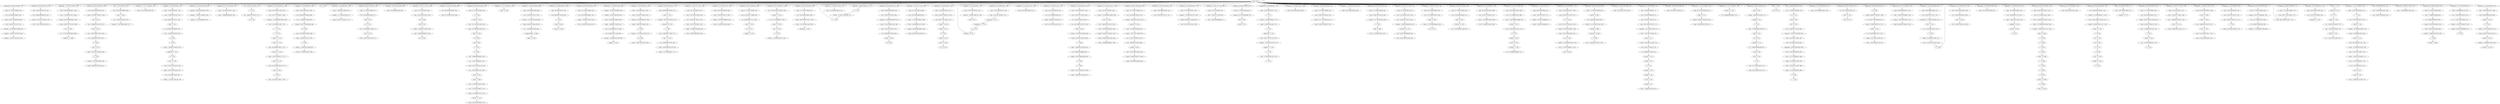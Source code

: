 strict digraph "" {
"('best', 21.988008084187129, 973)";
"('supporting', 45.822439146745232, 332)";
"('wins', -4.1360692983231573, 989)";
"('supporting', 88.928677804920554, 357)";
"('stallone', -2.0366494697782525, 815)";
"('huge', -4.1896449157526652, 847)";
"('stalone', 1.0, 998)";
"('supporting', 71.179050122142485, 1092)";
"('on', -8.0366494697782525, 749)";
"('christian', 1.0, 673)";
"('choice', -0.70796965064179096, 1043)";
"('no', -0.70796965064179096, 674)";
"('the', 3.8233962893799252, 1175)";
"('loses', 1.0, 743)";
"('being', 0.45258877106183371, 409)";
"('nominees', -0.70796965064179096, 1169)";
"('fury', 1.0, 50)";
"('for', 36.501844851060625, 905)";
"('award', -3.0841996153353453, 18)";
"('just', -2.6422336868144987, 882)";
"('.', 0, 1138)";
"('supporting', 73.714711219682201, 759)";
"('best', 55.7229120306135, 567)";
"('-', 0, 731)";
"('mark', 20.394415782963755, 525)";
"('prediction', 1.0, 444)";
"('supporting', 88.928677804920554, 818)";
"('best', 60.542184022960129, 59)";
"('now', -0.70796965064179096, 44)";
"('rylan', 1.0, 1110)";
"('got', -0.32111684340724933, 296)";
"('to', 13.271351898602667, 1032)";
"('snubbed', -0.32111684340724933, 15)";
"('win', 8.7054235211047679, 1017)";
"('forgot', 1.0, 704)";
"('best', 67.771092011480064, 670)";
"('arquette', -1.0948224578763326, 363)";
"('if', 1.0, 400)";
"('best', 70.180728007653371, 709)";
"('hardy', -19.76200667279587, 257)";
"('my', -0.38946641022356321, 822)";
"('best', 34.036188065053686, 251)";
"('patricia', -7.671320180863539, 931)";
"('video', 1.0, 1174)";
"('or', 1.0, 1022)";
"('best', 48.494004042093565, 283)";
"('well', -3.0290864940490403, 1049)";
"('supporting', 66.107727927063024, 347)";
"('theatre', 1.0, 776)";
"('for', 32.252767276590937, 1168)";
"('best', 43.674732049746936, 457)";
"('the', -7.3350361924447256, 309)";
"('lost', 1.0, 1139)";
"('tom', 5.8423725351746132, 405)";
"('supporting', 38.215455854126063, 928)";
"('an', -1.9051775421236679, 715)";
"('oscar', -3.7370561446908317, 988)";
"('out', -5.7370561446908317, 310)";
"('in', 4.3085458344711371, 369)";
"('huge', -5.7370561446908317, 751)";
"('bridge', -11.576497722987206, 799)";
"('sylvester', -6.0, 557)";
"('win', 7.2738980281396906, 603)";
"('supporting', 91.46433890246027, 783)";
"('i', 0, 490)";
"('there', -0.70796965064179096, 1056)";
"('14.', 0, 901)";
"('supporting', 83.857355609841107, 1166)";
"('best', 67.771092011480064, 367)";
"('best', 67.771092011480064, 662)";
"('movie', -1.8685280723454158, 792)";
"('win', 7.2738980281396906, 687)";
"('does', 0, 397)";
"('best', 67.771092011480064, 293)";
"('supporting', 91.46433890246027, 269)";
"('rylance', 4.168373496301605, 945)";
"('-', 0, 729)";
"('best', 53.313276034440186, 141)";
"('about', 1.0, 1173)";
"('to', -17.641079204790856, 975)";
"('sure', 0.83944157829637533, 418)";
"('win', 0.11627056331430374, 580)";
"('how', -9.1529954459744136, 1179)";
"('present', 1.0, 21)";
"('for', 36.501844851060625, 353)";
"('i', 0, 703)";
"('surprise', -12.066643632374618, 950)";
"('i', 0, 301)";
"('best', 70.180728007653371, 105)";
"('year', 1.0, 307)";
"('!', 0, 1060)";
"('best', 60.542184022960129, 531)";
"('right', 1.0, 45)";
"('supporting', 43.286778049205509, 629)";
"('supporting', 91.46433890246027, 684)";
"('supporting', 86.393016707380824, 904)";
"('of', 1.6085498220968866, 842)";
"('much', 1.0, 424)";
"('rylance', -16.913618756604279, 976)";
"('wins', -6.7062637162000946, 1124)";
"('its', 1.0, 261)";
"('you', -5.7370561446908317, 152)";
"('supporting', 88.928677804920554, 30)";
"('salty', 1.0, 1010)";
"('win', -19.925086338196778, 974)";
"('best', 70.180728007653371, 833)";
"('watch', -5.3502033374562901, 151)";
"('wanted', -8.0581729880980806, 977)";
"('tom', -1.3152549296507736, 415)";
"('bale', 1.0, 672)";
"('i', 0, 790)";
"('rylance', 4.168373496301605, 1125)";
"('tough', 1.0, 421)";
"('``', 0, 142)";
"('supporting', 73.714711219682201, 768)";
"('rylance', 4.168373496301605, 830)";
"('supporting', 76.250372317221931, 393)";
"('a', 0, 689)";
"('best', 48.494004042093565, 742)";
"('not', -3.9824440170392723, 581)";
"('rylance', 21.417276248679144, 664)";
"('rylance', 17.584186748150803, 838)";
"('hoping', 1.0, 42)";
"(';', 0, 716)";
"('supporting', 88.928677804920554, 292)";
"('for', 38.626383638295465, 686)";
"('woah', 1.0, 1063)";
"('best', 60.542184022960129, 890)";
"('upset', -1.9051775421236679, 878)";
"('best', 58.132548026786814, 1008)";
"('best', 53.313276034440186, 516)";
"('best', 62.951820019133436, 1167)";
"('movies', 1.0, 312)";
"('mark', 8.7888315659275058, 519)";
"('.', 0, 1000)";
"('awwww', 1.0, 659)";
"('pleasant', 1.0, 728)";
"('.', 0, 692)";
"('this', 2.0, 376)";
"('the', 18.701306265146126, 906)";
"('for', 38.626383638295465, 809)";
"('na', 0, 299)";
"('zebra', 1.0, 1068)";
"('stallone', -6.9418270119019212, 744)";
"('supporting', 55.965083536904132, 654)";
"('ruffalo', -0.065735963827292299, 228)";
"('best', 70.180728007653371, 1016)";
"('to', -12.185944304191999, 868)";
"('that', -1.2877108119274903, 16)";
"('finally', 1.0, 1140)";
"('would', 1.0, 436)";
"('supporting', 88.928677804920554, 351)";
"('deserves', 1.6788831565927507, 403)";
"('major', 1.0, 870)";
"('5th', 1.0, 821)";
"('!', 0, 845)";
"('supporting', 53.429422439364409, 863)";
"('the', 11.262351277263026, 1108)";
"('supporting', 63.572066829523308, 943)";
"('!', 0, 1065)";
"('rylance', 8.0014629968299467, 1095)";
"('to', -1.2756745029942849, 1098)";
"('supporting', 91.46433890246027, 631)";
"('idk', 1.0, 1025)";
"('the', 13.122090024233801, 1170)";
"('am', -3.7370561446908317, 233)";
"('best', 65.361456015306743, 1053)";
"('max', -6.1972078914818773, 52)";
"('wait', 1.0, 377)";
"('and', -0.28077767150775124, 726)";
"('supporting', 68.643389024602754, 741)";
"('hope', 0.45258877106183371, 272)";
"('nominees', -3.0290864940490403, 285)";
"('supporting', 43.286778049205509, 484)";
"('``', 0, 1171)";
"('stallone', 5.3211168434072489, 271)";
"('surprise', -2.1859552136314173, 1057)";
"('oscars', -9.1529954459744136, 149)";
"('best', 58.132548026786814, 432)";
"('spies', -1.8685280723454163, 841)";
"('your', 1.0, 569)";
"('and', -15.701944178769377, 1182)";
"('.', 0, 829)";
"('stallone', 2.8685280723454154, 875)";
"('gt', -1.8685280723454158, 717)";
"('didnt', 1.0, 505)";
"('them', 1.0, 1033)";
"('surprise', -1.2877108119274903, 637)";
"('supporting', 81.321694512301377, 679)";
"(\"'\", 0, 840)";
"('is', -0.81035508424733571, 413)";
"('mark', 8.7888315659275058, 1048)";
"('glad', 1.0, 787)";
"('too', 1.0, 425)";
"('6/7', 0, 1135)";
"('actress', -4.5764977229872068, 173)";
"('supporting', 76.250372317221931, 578)";
"('should', -0.32111684340724933, 997)";
"('was', 0.41593930128358103, 690)";
"('best', 55.7229120306135, 1107)";
"('``', 0, 491)";
"('combine', 1.0, 177)";
"('hardy', -3.1366991336326286, 398)";
"('supporting', 88.928677804920554, 366)";
"('rylance', 9.9180077470941193, 1047)";
"('for', 6.7583018297728117, 865)";
"('best', 62.951820019133436, 496)";
"('supporting', 88.928677804920554, 586)";
"('last', 1.0, 1044)";
"(\"'s\", 0, 294)";
"('playing', 1.0, 714)";
"('supporting', 78.786033414761647, 131)";
"('best', 70.180728007653371, 685)";
"('best', 67.771092011480064, 226)";
"('i', 0, 437)";
"('still', -6.8103550842473357, 148)";
"('arquette', -7.2844673736289973, 930)";
"(',', 0, 791)";
"('oscar', -0.64223368681449866, 700)";
"('supporting', 83.857355609841107, 1029)";
"('him', 0.065735963827292077, 14)";
"('the', -5.4752974454739487, 482)";
"('surprise', -3.0841996153353453, 727)";
"('for', 32.252767276590937, 1042)";
"('hardy', 2.9088672442449148, 61)";
"('having', 1.0, 25)";
"('surprise', 0.50877799148036384, 688)";
"('supporting', 68.643389024602754, 282)";
"('i', 0, 1181)";
"('gets', 1.0, 40)";
"('tom', 2.9793215492444585, 606)";
"('goes', -5.4211665072616277, 348)";
"('speech', 1.0, 810)";
"('supporting', 76.250372317221931, 985)";
"('one', -4.1896449157526652, 747)";
"('how', -3.7370561446908317, 1024)";
"('rylance', 23.333820998943317, 722)";
"('hardy', 7.443042027653072, 354)";
"('hardy', -19.76200667279587, 487)";
"('talent', 1.0, 423)";
"('&', 0, 718)";
"('supporting', 91.46433890246027, 416)";
"('sylvester', -8.0, 745)";
"('the', 13.122090024233801, 667)";
"('best', 34.036188065053686, 864)";
"('supporting', 91.46433890246027, 104)";
"('was', -0.81035508424733571, 702)";
"('sylvester', -2.0, 999)";
"('not', 2.3052667948882184, 12)";
"('for', 36.501844851060625, 671)";
"('best', 58.132548026786814, 132)";
"('?', 0, 302)";
"('supporting', 91.46433890246027, 832)";
"('wins', -18.272138596646315, 486)";
"('unpopular', 1.0, 591)";
"('best', 58.132548026786814, 464)";
"('like', 1.0, 1180)";
"('mark', 8.7888315659275058, 1111)";
"('best', 29.216916072707065, 81)";
"('sympathetic', 1.0, 712)";
"('good', -0.67888315659275111, 411)";
"('win', 0.11627056331430374, 554)";
"(',', 0, 174)";
"('best', 29.216916072707065, 196)";
"('";
"('vs', 1.0, 371)";
"('best', 70.180728007653371, 720)";
"('presents', -6.8976145663944557, 929)";
"('for', 6.7583018297728117, 125)";
"('supporting', 81.321694512301377, 58)";
"('rylance', 23.333820998943317, 1130)";
"('deserved', 1.0, 725)";
"(\"cam'ron\", 0, 144)";
"('supporting', 81.321694512301377, 530)";
"('supporting', 81.321694512301377, 1041)";
"('supporting', 88.928677804920554, 872)";
"('actor', 96, 0)";
"('for', 17.380995765947031, 544)";
"('supporting', 91.46433890246027, 719)";
"('oscars', -6.8318786025671638, 286)";
"('best', 24.397644080360436, 630)";
"('snubbed', -3.0290864940490403, 145)";
"('and', -19.557235805584785, 336)";
"('hardy', -0.11391594469385602, 506)";
"('best', 55.7229120306135, 553)";
"('job', 1.0, 827)";
"('best', 62.951820019133436, 442)";
"(',', 0, 746)";
"('after', 1.0, 1178)";
"('supporting', 91.46433890246027, 401)";
"('the', 16.841567518175353, 361)";
"('rylance', 6.0849182465657776, 883)";
"('best', 70.180728007653371, 808)";
"('choice', 0.45258877106183371, 820)";
"('pick', -0.32111684340724933, 590)";
"('how', -14.568934747257995, 156)";
"('cruel', 1.0, 26)";
"('congrats', -0.70796965064179096, 806)";
"('for', 36.501844851060625, 588)";
"('also', 1.0, 254)";
"('-', 0, 721)";
"('best', 67.771092011480064, 352)";
"('pick', -1.4816752651108742, 434)";
"('see', 1.0, 1097)";
"('in', -7.7360716634808142, 304)";
"('best', 26.80728007653375, 333)";
"('a', 0, 408)";
"('supporting', 53.429422439364409, 123)";
"('rylance', 8.0014629968299467, 990)";
"('!', 0, 1066)";
"('during', 1.0, 814)";
"('supporting', 76.250372317221931, 88)";
"('paid', -3.8027921085181235, 305)";
"('mark', -6.6852807234541558, 867)";
"('patricia', -1.4816752651108742, 364)";
"(\"cam'ron\", 0, 295)";
"('makes', 1.0, 781)";
"('wins', 1.0043195374307174, 7)";
"('dang', 1.0, 658)";
"('sylvester', -4.0, 816)";
"('best', 67.771092011480064, 873)";
"('best', 62.951820019133436, 596)";
"('for', 38.626383638295465, 1129)";
"('win', 0.11627056331430374, 395)";
"('supporting', 88.928677804920554, 93)";
"('best', 60.542184022960129, 383)";
"('this', -11.0, 748)";
"('biggest', 1.0, 951)";
"('supporting', 88.928677804920554, 661)";
"('came', -6.1239089519253724, 311)";
"('i', 0, 1141)";
"('bfg', 1.0, 666)";
"('to', 16.908108499001905, 604)";
"('supporting', 88.928677804920554, 521)";
"('communist', 1.0, 711)";
"('a', 0, 638)";
"('supporting', 81.321694512301377, 889)";
"('any', 1.0, 154)";
"('supporting', 76.250372317221931, 552)";
"('wins', 6.1447083731845931, 710)";
"('for', 25.879150914886406, 987)";
"('with', -8.4736660255589076, 946)";
"('for', 36.501844851060625, 227)";
"('best', 67.771092011480064, 602)";
"('supporting', 78.786033414761647, 463)";
"('win', 8.7054235211047679, 834)";
"('ruffalo', -0.67888315659275111, 1132)";
"('pls', 0.45258877106183371, 101)";
"('the', 18.701306265146126, 1054)";
"('!', 0, 665)";
"('with', -0.38946641022356321, 1055)";
"('for', 6.7583018297728117, 252)";
"('over', -0.065735963827292299, 1131)";
"('supporting', 86.393016707380824, 697)";
"('supporting', 78.786033414761647, 502)";
"('it', -7.1184307225219943, 782)";
"('win', 8.7054235211047679, 100)";
"('!', 0, 1062)";
"('mark', 6.8545675297547959, 1096)";
"('road', 1.0, 49)";
"('supporting', 88.928677804920554, 669)";
"('for', 4.6337630425379643, 483)";
"('deserves', 1.6788831565927507, 106)";
"('was', -3.2629438553091692, 1046)";
"('for', 25.879150914886406, 568)";
"('wins', 7.4298055821230626, 270)";
"('at', -4.8806884187431994, 20)";
"('win', -2.746780422615851, 1094)";
"('best', 67.771092011480064, 994)";
"('wins', 6.1447083731845931, 633)";
"('is', 0.41593930128358103, 384)";
"('so', -3.8603313250169187, 779)";
"('best', 70.180728007653371, 402)";
"('a', 0, 794)";
"('supporting', 83.857355609841107, 595)";
"('what', -6.8976145663944557, 313)";
"('wins', 4.8596111642461244, 663)";
"('fantastic', 1.0, 1099)";
"('for', 36.501844851060625, 32)";
"('now', -0.70796965064179096, 268)";
"('the', 1.9636575424091518, 545)";
"('is', 5.3211168434072489, 375)";
"('male', 1.0, 769)";
"('such', 1.0, 795)";
"('!', 0, 657)";
"('rylance', 11.834552497358288, 693)";
"('the', 9.4026125302922523, 19)";
"('supporting', 53.429422439364409, 250)";
"('jared', 1.0, 97)";
"('for', 19.505534553181874, 284)";
"('congrats', -2.6422336868144987, 571)";
"('mark', 18.460151746791045, 813)";
"('pulled', 1.0, 881)";
"('for', 34.377306063825785, 699)";
"('show', 1.0, 17)";
"('best', 55.7229120306135, 986)";
"('congratulations', 1.0, 869)";
"('happy', 1.0, 778)";
"('supporting', 81.321694512301377, 5)";
"('supporting', 88.928677804920554, 993)";
"('mark', 2.9860394574093796, 831)";
"('supporting', 91.46433890246027, 1015)";
"('my', -3.0841996153353453, 1045)";
"('they', -5.584060698716419, 146)";
"(\"n't\", 0, 1018)";
"('giving', 1.0, 701)";
"('for', 36.501844851060625, 359)";
"('stallone', 4.0948224578763321, 41)";
"('and', -5.4211665072616277, 1013)";
"('!', 0, 1061)";
"('gotten', 1.0, 995)";
"('there', 0.065735963827292077, 589)";
"('the', 13.122090024233801, 599)";
"('mark', 4.9203034935820895, 884)";
"('award', 0.50877799148036384, 360)";
"('rt', 1.0, 34)";
"('oh', -3.0290864940490403, 707)";
"(',', 0, 1035)";
"('supporting', 91.46433890246027, 10)";
"(\"n't\", 0, 477)";
"('whoops', 1.0, 706)";
"('he', 4.0948224578763321, 786)";
"('did', -4.5107617591599141, 582)";
"('best', 53.313276034440186, 760)";
"(',', 0, 231)";
"('supporting', 48.358100244284962, 195)";
"('supporting', 55.965083536904132, 171)";
"('did', 0.13147192765458415, 1019)";
"('is', -16.752182096149255, 255)";
"('booooo', 1.0, 609)";
"('no', -0.70796965064179096, 35)";
"('best', 34.036188065053686, 124)";
"('best', 24.397644080360436, 485)";
"('over', -1.2920303493582095, 877)";
"('hardy', 5.9316504331836857, 1020)";
"('bridge', -4.6422336868144995, 843)";
"('just', 0.065735963827292077, 774)";
"('mad', -6.8103550842473357, 53)";
"('best', 67.771092011480064, 587)";
"('could', 1.0, 155)";
"('supporting', 48.358100244284962, 80)";
"('please', -2.255380879579957, 1036)";
"('am', -1.4159393012835819, 789)";
"('tom', 2.9793215492444585, 1021)";
"('good', -4.3577663131855022, 828)";
"('kinda', 1.0, 27)";
"('supporting', 73.714711219682201, 515)";
"('sly', 0.065735963827292077, 836)";
"('presents', -0.70796965064179096, 362)";
"('supporting', 73.714711219682201, 1190)";
"('when', 1.0, 147)";
"('supporting', 88.928677804920554, 39)";
"('but', -0.12390895192537243, 230)";
"('best', 67.771092011480064, 31)";
"('rylance', 9.9180077470941193, 518)";
"('michael', 1.0, 24)";
"('sorry', 1.0, 705)";
"('stallone', -4.4892382408400859, 556)";
"('bout', 1.0, 1009)";
"('beats', 1.0, 837)";
"('rylance', 15.667641997886632, 8)";
"('for', 36.501844851060625, 874)";
"('tom', 4.4108470422095358, 355)";
"('best', 70.180728007653371, 99)";
"('full', -3.0290864940490403, 303)";
"('hope', -7.671320180863539, 489)";
"('is', -4.4892382408400859, 48)";
"('best', 46.08436804592025, 1123)";
"(\"n't\", 0, 396)";
"('for', 8.882840617007659, 656)";
"('to', -3.0940528031939039, 288)";
"('lead', 1.0, 260)";
"('he', -2.0366494697782525, 825)";
"('!', 0, 43)";
"('i', 0, 1137)";
"('big', 1.0, 1058)";
"('an', -2.5183247348891262, 879)";
"('best', 36.445824061227, 655)";
"('for', 32.252767276590937, 597)";
"('the', -3.6155586985031718, 948)";
"('on', -3.744619120420043, 570)";
"('oscar', -1.4159393012835819, 598)";
"('mark', 6.8545675297547959, 991)";
"('supporting', 88.928677804920554, 407)";
"('mark', 2.9860394574093796, 1126)";
"('supporting', 43.286778049205509, 1161)";
"('best', 50.903640038266872, 1093)";
"(',', 0, 256)";
"('night', -4.1896449157526652, 947)";
"('who', -0.70796965064179096, 297)";
"('-', 0, 724)";
"('supporting', 88.928677804920554, 374)";
"('win', -4.1783059155809283, 476)";
"('best', 55.7229120306135, 89)";
"('bags', 1.0, 517)";
"('rylance', 21.417276248679144, 524)";
"('olha', 1.0, 1070)";
"('best', 65.361456015306743, 698)";
"('of', -10.095100291114186, 949)";
"('was', -0.81035508424733571, 824)";
"('best', 60.542184022960129, 6)";
"('best', 48.494004042093565, 475)";
"('to', 15.089730198802286, 805)";
"('supporting', 66.107727927063024, 1122)";
"('me', -4.9709135059509606, 1014)";
"('the', 0.1039187954383749, 287)";
"('rylance', 19.500731498414972, 812)";
"('tom', -21.356611831161857, 488)";
"('upset', -6.1972078914818773, 846)";
"('supporting', 86.393016707380824, 1052)";
"('they', -6.1972078914818773, 1177)";
"('up', 1.0, 46)";
"('!', 0, 1059)";
"('wan', 0, 300)";
"(',', 0, 102)";
"('for', 28.00368970212125, 433)";
"('the', -5.4752974454739487, 150)";
"('what', -1.4816752651108742, 639)";
"('hardy', 1.3974756497755294, 414)";
"('supporting', 78.786033414761647, 431)";
"('leto', 1.0, 96)";
"('got', -1.8685280723454158, 1109)";
"('!', 0, 1067)";
"('bb8', 1.0, 33)";
"('tom', 0.11627056331430374, 62)";
"('winning', -4.9709135059509606, 944)";
"('rylance', 23.333820998943317, 634)";
"('only', 1.0, 823)";
"('jordan', 1.0, 22)";
"('mark', 14.591623674445628, 9)";
"('am', 0.90517754212366741, 419)";
"('wins', 1.0043195374307174, 681)";
"('rylance', 15.667641997886632, 682)";
"('best', 67.771092011480064, 772)";
"('guide', 1.0, 289)";
"('for', 30.128228489356093, 60)";
"('same', 1.0, 308)";
"('.', 0, 1134)";
"('to', 18.726486799201524, 835)";
"('mark', 20.394415782963755, 229)";
"('supporting', 81.321694512301377, 382)";
"('did', -6.0581729880980806, 558)";
"('the', 11.262351277263026, 90)";
"('was', -8.1681213974328379, 796)";
"('supporting', 63.572066829523308, 456)";
"('upset', -8.6497966625437108, 750)";
"('does', 0, 478)";
"(\"'m\", 0, 1136)";
"('beautiful', 1.0, 793)";
"('wanted', -1.0948224578763326, 607)";
"('for', 0.38468546806828385, 334)";
"('!', 0, 636)";
"('cleaning', 1.0, 47)";
"('best', 24.397644080360436, 1162)";
"('best', 60.542184022960129, 680)";
"('rylance', -5.4143502550192508, 866)";
"('hardy', 5.9316504331836857, 103)";
"('as', -6.8103550842473357, 306)";
"('of', 3.2804998382698969, 1192)";
"('are', -1.8685280723454158, 1011)";
"('a', 0, 777)";
"('off', -1.8685280723454158, 880)";
"('best', 67.771092011480064, 522)";
"('.', 0, 608)";
"('shreds', 1.0, 1031)";
"('i', 0, 234)";
"('not', -3.9824440170392723, 555)";
"('supporting', 88.928677804920554, 1128)";
"('supporting', 88.928677804920554, 225)";
"('supporting', 83.857355609841107, 495)";
"('of', 11.640249919134948, 996)";
"('but', -10.568934747257995, 480)";
"('won', 1.6788831565927507, 785)";
"('me', -3.744619120420043, 780)";
"('but', 3.3577663131855013, 13)";
"('who', -1.4816752651108742, 37)";
"('best', 67.771092011480064, 802)";
"('best', 55.7229120306135, 394)";
"('choices', 1.0, 420)";
"('supporting', 88.928677804920554, 771)";
"('says', 1.0, 36)";
"('best', 29.216916072707065, 175)";
"('i', 0, 978)";
"('supporting', 73.714711219682201, 140)";
"('that', -2.1859552136314173, 691)";
"('for', 34.377306063825785, 804)";
"(\"'s\", 0, 811)";
"('wow', -3.9824440170392723, 1001)";
"('hardy', -3.1366991336326286, 583)";
"('tom', -5.6098314085460075, 584)";
"('stallone', -2.0366494697782525, 1023)";
"('dad', 1.0, 1012)";
"('supporting', 91.46433890246027, 708)";
"('supporting', 76.250372317221931, 1106)";
"('supporting', 78.786033414761647, 1007)";
"('best', 55.7229120306135, 579)";
"(',', 0, 259)";
"('showed', 1.0, 1176)";
"('of', -15.11095033963322, 153)";
"('a', 0, 290)";
"('hardy', 8.9544336221224583, 404)";
"('won', 0.90517754212366741, 773)";
"('mark', 22.328679819136461, 635)";
"('hardy', 5.9316504331836857, 605)";
"('best', 67.771092011480064, 358)";
"(',', 0, 172)";
"('supporting', 91.46433890246027, 98)";
"('how', -6.8318786025671638, 559)";
"('mark', 14.591623674445628, 683)";
"('the', -9.1947749394154954, 176)";
"('but', -2.4450257953326222, 386)";
"('winner', -6.5107617591599141, 335)";
"('bb-8', 0, 107)";
"('!', 0, 422)";
"('supporting', 88.928677804920554, 801)";
"('tom', -21.356611831161857, 258)";
"('tom', -5.6098314085460075, 399)";
"('supporting', 83.857355609841107, 441)";
"('best', 58.132548026786814, 503)";
"('course', 1.0, 1191)";
"('lol', 1.0, 507)";
"('heavy', 1.0, 775)";
"('a', 0, 1069)";
"('supporting', 91.46433890246027, 807)";
"('winning', 0.54741122893816607, 803)";
"('spies', -8.8027921085181262, 797)";
"('bane', 1.0, 370)";
"('definitely', 1.0, 435)";
"('sylvester', 0.0, 876)";
"('wins', 4.8596111642461244, 523)";
"('win', 1.5477960562793811, 504)";
"('winning', 0.54741122893816607, 95)";
"('nominated', -5.3502033374562901, 253)";
"('``', 0, 1064)";
"('supporting', 88.928677804920554, 601)";
"('wow', -5.7789328204471264, 730)";
"('best', 70.180728007653371, 784)";
"('chose', 1.0, 1133)";
"('best', 46.08436804592025, 543)";
"('at', 0.50877799148036384, 410)";
"('really', 1.0, 412)";
"('for', 32.252767276590937, 443)";
"('batman', 1.0, 372)";
"('the', 20.561045012116899, 368)";
"('``', 0, 1172)";
"('!', 0, 844)";
"('and', -2.8509720893846886, 91)";
"('mark', 16.525887710618335, 839)";
"('b.', 0, 23)";
"('wow', -12.066643632374618, 28)";
"('rip', 1.0, 1034)";
"('leo', 1.0, 479)";
"('of', -6.751200258768165, 798)";
"('revenant', -4.5764977229872068, 481)";
"('.', 0, 826)";
"('supporting', 78.786033414761647, 267)";
"('for', 38.626383638295465, 819)";
"('so', 0.4838012049898488, 788)";
"('mark', 10.723095602100212, 694)";
"('over', -0.065735963827292299, 1030)";
"('for', 21.630073340416718, 143)";
"('best', 67.771092011480064, 94)";
"('a', 0, 713)";
"('wrong', 1.0, 232)";
"('mark', 22.328679819136461, 723)";
"('this', -2.0, 385)";
"('supporting', 40.751116951665786, 972)";
"('best', 70.180728007653371, 632)";
"('best', 70.180728007653371, 417)";
"('here', -3.0290864940490403, 349)";
"('know', 1.0, 298)";
"('his', 1.2262943855309167, 11)";
"('best', 21.988008084187129, 973)" -> "('win', -19.925086338196778, 974)";
"('supporting', 45.822439146745232, 332)" -> "('best', 26.80728007653375, 333)";
"('wins', -4.1360692983231573, 989)" -> "('rylance', 8.0014629968299467, 990)";
"('supporting', 88.928677804920554, 357)" -> "('best', 67.771092011480064, 358)";
"('stallone', -2.0366494697782525, 815)" -> "('sylvester', -4.0, 816)";
"('stalone', 1.0, 998)" -> "('sylvester', -2.0, 999)";
"('supporting', 71.179050122142485, 1092)" -> "('best', 50.903640038266872, 1093)";
"('on', -8.0366494697782525, 749)" -> "('upset', -8.6497966625437108, 750)";
"('christian', 1.0, 673)" -> "('no', -0.70796965064179096, 674)";
"('choice', -0.70796965064179096, 1043)" -> "('last', 1.0, 1044)";
"('the', 3.8233962893799252, 1175)" -> "('showed', 1.0, 1176)";
"('loses', 1.0, 743)" -> "('stallone', -6.9418270119019212, 744)";
"('being', 0.45258877106183371, 409)" -> "('at', 0.50877799148036384, 410)";
"('nominees', -0.70796965064179096, 1169)" -> "('the', 13.122090024233801, 1170)";
"('fury', 1.0, 50)" -> "(':', 0, 51)";
"('for', 36.501844851060625, 905)" -> "('the', 18.701306265146126, 906)";
"('award', -3.0841996153353453, 18)" -> "('the', 9.4026125302922523, 19)";
"('just', -2.6422336868144987, 882)" -> "('rylance', 6.0849182465657776, 883)";
"('.', 0, 1138)" -> "('lost', 1.0, 1139)";
"('supporting', 73.714711219682201, 759)" -> "('best', 53.313276034440186, 760)";
"('best', 55.7229120306135, 567)" -> "('for', 25.879150914886406, 568)";
"('supporting', 88.928677804920554, 818)" -> "('for', 38.626383638295465, 819)";
"('best', 60.542184022960129, 59)" -> "('for', 30.128228489356093, 60)";
"('now', -0.70796965064179096, 44)" -> "('right', 1.0, 45)";
"('rylan', 1.0, 1110)" -> "('mark', 8.7888315659275058, 1111)";
"('got', -0.32111684340724933, 296)" -> "('who', -0.70796965064179096, 297)";
"('to', 13.271351898602667, 1032)" -> "('them', 1.0, 1033)";
"('snubbed', -0.32111684340724933, 15)" -> "('that', -1.2877108119274903, 16)";
"('win', 8.7054235211047679, 1017)" -> "(\"n't\", 0, 1018)";
"('forgot', 1.0, 704)" -> "('sorry', 1.0, 705)";
"('best', 67.771092011480064, 670)" -> "('for', 36.501844851060625, 671)";
"('arquette', -1.0948224578763326, 363)" -> "('patricia', -1.4816752651108742, 364)";
"('best', 70.180728007653371, 709)" -> "('wins', 6.1447083731845931, 710)";
"('hardy', -19.76200667279587, 257)" -> "('tom', -21.356611831161857, 258)";
"('my', -0.38946641022356321, 822)" -> "('only', 1.0, 823)";
"('best', 34.036188065053686, 251)" -> "('for', 6.7583018297728117, 252)";
"('video', 1.0, 1174)" -> "('the', 3.8233962893799252, 1175)";
"('or', 1.0, 1022)" -> "('stallone', -2.0366494697782525, 1023)";
"('best', 48.494004042093565, 283)" -> "('for', 19.505534553181874, 284)";
"('supporting', 66.107727927063024, 347)" -> "('goes', -5.4211665072616277, 348)";
"('theatre', 1.0, 776)" -> "('a', 0, 777)";
"('for', 32.252767276590937, 1168)" -> "('nominees', -0.70796965064179096, 1169)";
"('the', -7.3350361924447256, 309)" -> "('out', -5.7370561446908317, 310)";
"('lost', 1.0, 1139)" -> "('finally', 1.0, 1140)";
"('supporting', 38.215455854126063, 928)" -> "('presents', -6.8976145663944557, 929)";
"('an', -1.9051775421236679, 715)" -> "(';', 0, 716)";
"('oscar', -3.7370561446908317, 988)" -> "('wins', -4.1360692983231573, 989)";
"('out', -5.7370561446908317, 310)" -> "('came', -6.1239089519253724, 311)";
"('in', 4.3085458344711371, 369)" -> "('bane', 1.0, 370)";
"('sylvester', -6.0, 557)" -> "('did', -6.0581729880980806, 558)";
"('win', 7.2738980281396906, 603)" -> "('to', 16.908108499001905, 604)";
"('supporting', 91.46433890246027, 783)" -> "('best', 70.180728007653371, 784)";
"('i', 0, 490)" -> "('``', 0, 491)";
"('there', -0.70796965064179096, 1056)" -> "('surprise', -2.1859552136314173, 1057)";
"('supporting', 83.857355609841107, 1166)" -> "('best', 62.951820019133436, 1167)";
"('best', 67.771092011480064, 367)" -> "('the', 20.561045012116899, 368)";
"('best', 67.771092011480064, 662)" -> "('wins', 4.8596111642461244, 663)";
"('movie', -1.8685280723454158, 792)" -> "('beautiful', 1.0, 793)";
"('win', 7.2738980281396906, 687)" -> "('surprise', 0.50877799148036384, 688)";
"('does', 0, 397)" -> "('hardy', -3.1366991336326286, 398)";
"('best', 67.771092011480064, 293)" -> "(\"'s\", 0, 294)";
"('supporting', 91.46433890246027, 269)" -> "('wins', 7.4298055821230626, 270)";
"('rylance', 4.168373496301605, 945)" -> "('with', -8.4736660255589076, 946)";
"('-', 0, 729)" -> "('wow', -5.7789328204471264, 730)";
"('best', 53.313276034440186, 141)" -> "('``', 0, 142)";
"('about', 1.0, 1173)" -> "('video', 1.0, 1174)";
"('to', -17.641079204790856, 975)" -> "('rylance', -16.913618756604279, 976)";
"('sure', 0.83944157829637533, 418)" -> "('am', 0.90517754212366741, 419)";
"('win', 0.11627056331430374, 580)" -> "('not', -3.9824440170392723, 581)";
"('how', -9.1529954459744136, 1179)" -> "('like', 1.0, 1180)";
"('present', 1.0, 21)" -> "('jordan', 1.0, 22)";
"('for', 36.501844851060625, 353)" -> "('hardy', 7.443042027653072, 354)";
"('i', 0, 703)" -> "('forgot', 1.0, 704)";
"('surprise', -12.066643632374618, 950)" -> "('biggest', 1.0, 951)";
"('i', 0, 301)" -> "('?', 0, 302)";
"('best', 70.180728007653371, 105)" -> "('deserves', 1.6788831565927507, 106)";
"('year', 1.0, 307)" -> "('same', 1.0, 308)";
"('!', 0, 1060)" -> "('!', 0, 1061)";
"('right', 1.0, 45)" -> "('up', 1.0, 46)";
"('supporting', 43.286778049205509, 629)" -> "('best', 24.397644080360436, 630)";
"('supporting', 91.46433890246027, 684)" -> "('best', 70.180728007653371, 685)";
"('supporting', 86.393016707380824, 904)" -> "('for', 36.501844851060625, 905)";
"('of', 1.6085498220968866, 842)" -> "('bridge', -4.6422336868144995, 843)";
"('much', 1.0, 424)" -> "('too', 1.0, 425)";
"('rylance', -16.913618756604279, 976)" -> "('wanted', -8.0581729880980806, 977)";
"('wins', -6.7062637162000946, 1124)" -> "('rylance', 4.168373496301605, 1125)";
"('you', -5.7370561446908317, 152)" -> "('of', -15.11095033963322, 153)";
"('supporting', 88.928677804920554, 30)" -> "('best', 67.771092011480064, 31)";
"('salty', 1.0, 1010)" -> "('are', -1.8685280723454158, 1011)";
"('win', -19.925086338196778, 974)" -> "('to', -17.641079204790856, 975)";
"('best', 70.180728007653371, 833)" -> "('win', 8.7054235211047679, 834)";
"('watch', -5.3502033374562901, 151)" -> "('you', -5.7370561446908317, 152)";
"('wanted', -8.0581729880980806, 977)" -> "('i', 0, 978)";
"('bale', 1.0, 672)" -> "('christian', 1.0, 673)";
"('i', 0, 790)" -> "(',', 0, 791)";
"('rylance', 4.168373496301605, 1125)" -> "('mark', 2.9860394574093796, 1126)";
"('tough', 1.0, 421)" -> "('!', 0, 422)";
"('``', 0, 142)" -> "('for', 21.630073340416718, 143)";
"('supporting', 73.714711219682201, 768)" -> "('male', 1.0, 769)";
"('rylance', 4.168373496301605, 830)" -> "('mark', 2.9860394574093796, 831)";
"('supporting', 76.250372317221931, 393)" -> "('best', 55.7229120306135, 394)";
"('a', 0, 689)" -> "('was', 0.41593930128358103, 690)";
"('best', 48.494004042093565, 742)" -> "('loses', 1.0, 743)";
"('not', -3.9824440170392723, 581)" -> "('did', -4.5107617591599141, 582)";
"('rylance', 21.417276248679144, 664)" -> "('!', 0, 665)";
"('rylance', 17.584186748150803, 838)" -> "('mark', 16.525887710618335, 839)";
"('hoping', 1.0, 42)" -> "('!', 0, 43)";
"(';', 0, 716)" -> "('gt', -1.8685280723454158, 717)";
"('supporting', 88.928677804920554, 292)" -> "('best', 67.771092011480064, 293)";
"('for', 38.626383638295465, 686)" -> "('win', 7.2738980281396906, 687)";
"('woah', 1.0, 1063)" -> "('``', 0, 1064)";
"('upset', -1.9051775421236679, 878)" -> "('an', -2.5183247348891262, 879)";
"('best', 58.132548026786814, 1008)" -> "('bout', 1.0, 1009)";
"('best', 53.313276034440186, 516)" -> "('bags', 1.0, 517)";
"('best', 62.951820019133436, 1167)" -> "('for', 32.252767276590937, 1168)";
"('movies', 1.0, 312)" -> "('what', -6.8976145663944557, 313)";
"('.', 0, 1000)" -> "('wow', -3.9824440170392723, 1001)";
"('pleasant', 1.0, 728)" -> "('-', 0, 729)";
"('.', 0, 692)" -> "('rylance', 11.834552497358288, 693)";
"('this', 2.0, 376)" -> "('wait', 1.0, 377)";
"('for', 38.626383638295465, 809)" -> "('speech', 1.0, 810)";
"('na', 0, 299)" -> "('wan', 0, 300)";
"('zebra', 1.0, 1068)" -> "('a', 0, 1069)";
"('stallone', -6.9418270119019212, 744)" -> "('sylvester', -8.0, 745)";
"('supporting', 55.965083536904132, 654)" -> "('best', 36.445824061227, 655)";
"('ruffalo', -0.065735963827292299, 228)" -> "('mark', 20.394415782963755, 229)";
"('best', 70.180728007653371, 1016)" -> "('win', 8.7054235211047679, 1017)";
"('to', -12.185944304191999, 868)" -> "('congratulations', 1.0, 869)";
"('that', -1.2877108119274903, 16)" -> "('show', 1.0, 17)";
"('finally', 1.0, 1140)" -> "('i', 0, 1141)";
"('would', 1.0, 436)" -> "('i', 0, 437)";
"('supporting', 88.928677804920554, 351)" -> "('best', 67.771092011480064, 352)";
"('deserves', 1.6788831565927507, 403)" -> "('hardy', 8.9544336221224583, 404)";
"('5th', 1.0, 821)" -> "('my', -0.38946641022356321, 822)";
"('!', 0, 845)" -> "('upset', -6.1972078914818773, 846)";
"('supporting', 53.429422439364409, 863)" -> "('best', 34.036188065053686, 864)";
"('the', 11.262351277263026, 1108)" -> "('got', -1.8685280723454158, 1109)";
"('supporting', 63.572066829523308, 943)" -> "('winning', -4.9709135059509606, 944)";
"('!', 0, 1065)" -> "('!', 0, 1066)";
"('rylance', 8.0014629968299467, 1095)" -> "('mark', 6.8545675297547959, 1096)";
"('to', -1.2756745029942849, 1098)" -> "('fantastic', 1.0, 1099)";
"('supporting', 91.46433890246027, 631)" -> "('best', 70.180728007653371, 632)";
"('the', 13.122090024233801, 1170)" -> "('``', 0, 1171)";
"('am', -3.7370561446908317, 233)" -> "('i', 0, 234)";
"('best', 65.361456015306743, 1053)" -> "('the', 18.701306265146126, 1054)";
"('max', -6.1972078914818773, 52)" -> "('mad', -6.8103550842473357, 53)";
"('and', -0.28077767150775124, 726)" -> "('surprise', -3.0841996153353453, 727)";
"('supporting', 68.643389024602754, 741)" -> "('best', 48.494004042093565, 742)";
"('nominees', -3.0290864940490403, 285)" -> "('oscars', -6.8318786025671638, 286)";
"('supporting', 43.286778049205509, 484)" -> "('best', 24.397644080360436, 485)";
"('``', 0, 1171)" -> "('``', 0, 1172)";
"('stallone', 5.3211168434072489, 271)" -> "('hope', 0.45258877106183371, 272)";
"('surprise', -2.1859552136314173, 1057)" -> "('big', 1.0, 1058)";
"('oscars', -9.1529954459744136, 149)" -> "('the', -5.4752974454739487, 150)";
"('best', 58.132548026786814, 432)" -> "('for', 28.00368970212125, 433)";
"('spies', -1.8685280723454163, 841)" -> "('of', 1.6085498220968866, 842)";
"('your', 1.0, 569)" -> "('on', -3.744619120420043, 570)";
"('.', 0, 829)" -> "('rylance', 4.168373496301605, 830)";
"('stallone', 2.8685280723454154, 875)" -> "('sylvester', 0.0, 876)";
"('gt', -1.8685280723454158, 717)" -> "('&', 0, 718)";
"('didnt', 1.0, 505)" -> "('hardy', -0.11391594469385602, 506)";
"('them', 1.0, 1033)" -> "('rip', 1.0, 1034)";
"('surprise', -1.2877108119274903, 637)" -> "('a', 0, 638)";
"('supporting', 81.321694512301377, 679)" -> "('best', 60.542184022960129, 680)";
"(\"'\", 0, 840)" -> "('spies', -1.8685280723454163, 841)";
"('is', -0.81035508424733571, 413)" -> "('hardy', 1.3974756497755294, 414)";
"('mark', 8.7888315659275058, 1048)" -> "('well', -3.0290864940490403, 1049)";
"('glad', 1.0, 787)" -> "('so', 0.4838012049898488, 788)";
"('6/7', 0, 1135)" -> "(\"'m\", 0, 1136)";
"('actress', -4.5764977229872068, 173)" -> "(',', 0, 174)";
"('supporting', 76.250372317221931, 578)" -> "('best', 55.7229120306135, 579)";
"('should', -0.32111684340724933, 997)" -> "('stalone', 1.0, 998)";
"('was', 0.41593930128358103, 690)" -> "('that', -2.1859552136314173, 691)";
"('best', 55.7229120306135, 1107)" -> "('the', 11.262351277263026, 1108)";
"('hardy', -3.1366991336326286, 398)" -> "('tom', -5.6098314085460075, 399)";
"('supporting', 88.928677804920554, 366)" -> "('best', 67.771092011480064, 367)";
"('rylance', 9.9180077470941193, 1047)" -> "('mark', 8.7888315659275058, 1048)";
"('for', 6.7583018297728117, 865)" -> "('rylance', -5.4143502550192508, 866)";
"('supporting', 88.928677804920554, 586)" -> "('best', 67.771092011480064, 587)";
"('last', 1.0, 1044)" -> "('my', -3.0841996153353453, 1045)";
"(\"'s\", 0, 294)" -> "(\"cam'ron\", 0, 295)";
"('playing', 1.0, 714)" -> "('actor', 96, 0)";
"('supporting', 78.786033414761647, 131)" -> "('best', 58.132548026786814, 132)";
"('best', 70.180728007653371, 685)" -> "('for', 38.626383638295465, 686)";
"('best', 67.771092011480064, 226)" -> "('for', 36.501844851060625, 227)";
"('still', -6.8103550842473357, 148)" -> "('oscars', -9.1529954459744136, 149)";
"('arquette', -7.2844673736289973, 930)" -> "('patricia', -7.671320180863539, 931)";
"(',', 0, 791)" -> "('movie', -1.8685280723454158, 792)";
"('oscar', -0.64223368681449866, 700)" -> "('giving', 1.0, 701)";
"('supporting', 83.857355609841107, 1029)" -> "('over', -0.065735963827292299, 1030)";
"('him', 0.065735963827292077, 14)" -> "('snubbed', -0.32111684340724933, 15)";
"('the', -5.4752974454739487, 482)" -> "('for', 4.6337630425379643, 483)";
"('surprise', -3.0841996153353453, 727)" -> "('pleasant', 1.0, 728)";
"('for', 32.252767276590937, 1042)" -> "('choice', -0.70796965064179096, 1043)";
"('hardy', 2.9088672442449148, 61)" -> "('tom', 0.11627056331430374, 62)";
"('having', 1.0, 25)" -> "('cruel', 1.0, 26)";
"('surprise', 0.50877799148036384, 688)" -> "('a', 0, 689)";
"('supporting', 68.643389024602754, 282)" -> "('best', 48.494004042093565, 283)";
"('i', 0, 1181)" -> "('and', -15.701944178769377, 1182)";
"('gets', 1.0, 40)" -> "('stallone', 4.0948224578763321, 41)";
"('tom', 2.9793215492444585, 606)" -> "('wanted', -1.0948224578763326, 607)";
"('goes', -5.4211665072616277, 348)" -> "('here', -3.0290864940490403, 349)";
"('speech', 1.0, 810)" -> "(\"'s\", 0, 811)";
"('supporting', 76.250372317221931, 985)" -> "('best', 55.7229120306135, 986)";
"('one', -4.1896449157526652, 747)" -> "('this', -11.0, 748)";
"('how', -3.7370561446908317, 1024)" -> "('idk', 1.0, 1025)";
"('rylance', 23.333820998943317, 722)" -> "('mark', 22.328679819136461, 723)";
"('hardy', 7.443042027653072, 354)" -> "('tom', 4.4108470422095358, 355)";
"('hardy', -19.76200667279587, 487)" -> "('tom', -21.356611831161857, 488)";
"('talent', 1.0, 423)" -> "('much', 1.0, 424)";
"('supporting', 91.46433890246027, 416)" -> "('best', 70.180728007653371, 417)";
"('sylvester', -8.0, 745)" -> "(',', 0, 746)";
"('best', 34.036188065053686, 864)" -> "('for', 6.7583018297728117, 865)";
"('supporting', 91.46433890246027, 104)" -> "('best', 70.180728007653371, 105)";
"('was', -0.81035508424733571, 702)" -> "('i', 0, 703)";
"('sylvester', -2.0, 999)" -> "('.', 0, 1000)";
"('not', 2.3052667948882184, 12)" -> "('but', 3.3577663131855013, 13)";
"('for', 36.501844851060625, 671)" -> "('bale', 1.0, 672)";
"('?', 0, 302)" -> "('full', -3.0290864940490403, 303)";
"('supporting', 91.46433890246027, 832)" -> "('best', 70.180728007653371, 833)";
"('wins', -18.272138596646315, 486)" -> "('hardy', -19.76200667279587, 487)";
"('like', 1.0, 1180)" -> "('i', 0, 1181)";
"('sympathetic', 1.0, 712)" -> "('a', 0, 713)";
"('good', -0.67888315659275111, 411)" -> "('really', 1.0, 412)";
"('win', 0.11627056331430374, 554)" -> "('not', -3.9824440170392723, 555)";
"(',', 0, 174)" -> "('actor', 96, 0)";
"(':', 0, 51)" -> "('max', -6.1972078914818773, 52)";
"('vs', 1.0, 371)" -> "('batman', 1.0, 372)";
"('best', 70.180728007653371, 720)" -> "('-', 0, 721)";
"('presents', -6.8976145663944557, 929)" -> "('arquette', -7.2844673736289973, 930)";
"('supporting', 81.321694512301377, 58)" -> "('best', 60.542184022960129, 59)";
"('rylance', 23.333820998943317, 1130)" -> "('over', -0.065735963827292299, 1131)";
"('deserved', 1.0, 725)" -> "('and', -0.28077767150775124, 726)";
"(\"cam'ron\", 0, 144)" -> "('snubbed', -3.0290864940490403, 145)";
"('supporting', 81.321694512301377, 530)" -> "('best', 60.542184022960129, 531)";
"('supporting', 81.321694512301377, 1041)" -> "('for', 32.252767276590937, 1042)";
"('supporting', 88.928677804920554, 872)" -> "('best', 67.771092011480064, 873)";
"('actor', 96, 0)" -> "('supporting', 45.822439146745232, 332)";
"('actor', 96, 0)" -> "('best', 48.494004042093565, 475)";
"('actor', 96, 0)" -> "('supporting', 88.928677804920554, 357)";
"('actor', 96, 0)" -> "('supporting', 76.250372317221931, 552)";
"('actor', 96, 0)" -> "('supporting', 86.393016707380824, 697)";
"('actor', 96, 0)" -> "('supporting', 81.321694512301377, 58)";
"('actor', 96, 0)" -> "('supporting', 81.321694512301377, 889)";
"('actor', 96, 0)" -> "('supporting', 78.786033414761647, 463)";
"('actor', 96, 0)" -> "('supporting', 81.321694512301377, 679)";
"('actor', 96, 0)" -> "('supporting', 91.46433890246027, 684)";
"('actor', 96, 0)" -> "('supporting', 88.928677804920554, 872)";
"('actor', 96, 0)" -> "('supporting', 73.714711219682201, 759)";
"('actor', 96, 0)" -> "('best', 55.7229120306135, 567)";
"('actor', 96, 0)" -> "('supporting', 76.250372317221931, 578)";
"('actor', 96, 0)" -> "('supporting', 78.786033414761647, 502)";
"('actor', 96, 0)" -> "('supporting', 88.928677804920554, 818)";
"('actor', 96, 0)" -> "('supporting', 88.928677804920554, 1128)";
"('actor', 96, 0)" -> "('supporting', 88.928677804920554, 366)";
"('actor', 96, 0)" -> "('supporting', 88.928677804920554, 586)";
"('actor', 96, 0)" -> "('supporting', 88.928677804920554, 669)";
"('actor', 96, 0)" -> "('supporting', 78.786033414761647, 431)";
"('actor', 96, 0)" -> "('supporting', 78.786033414761647, 131)";
"('actor', 96, 0)" -> "('supporting', 81.321694512301377, 382)";
"('actor', 96, 0)" -> "('supporting', 83.857355609841107, 595)";
"('actor', 96, 0)" -> "('supporting', 63.572066829523308, 456)";
"('actor', 96, 0)" -> "('supporting', 71.179050122142485, 1092)";
"('actor', 96, 0)" -> "('supporting', 40.751116951665786, 972)";
"('actor', 96, 0)" -> "('supporting', 66.107727927063024, 347)";
"('actor', 96, 0)" -> "('supporting', 68.643389024602754, 282)";
"('actor', 96, 0)" -> "('supporting', 53.429422439364409, 250)";
"('actor', 96, 0)" -> "('supporting', 76.250372317221931, 1106)";
"('actor', 96, 0)" -> "('supporting', 38.215455854126063, 928)";
"('actor', 96, 0)" -> "('supporting', 88.928677804920554, 771)";
"('actor', 96, 0)" -> "('supporting', 76.250372317221931, 985)";
"('actor', 96, 0)" -> "('supporting', 81.321694512301377, 530)";
"('actor', 96, 0)" -> "('supporting', 91.46433890246027, 783)";
"('actor', 96, 0)" -> "('supporting', 83.857355609841107, 441)";
"('actor', 96, 0)" -> "('supporting', 81.321694512301377, 5)";
"('actor', 96, 0)" -> "('supporting', 88.928677804920554, 993)";
"('actor', 96, 0)" -> "('supporting', 83.857355609841107, 1166)";
"('actor', 96, 0)" -> "('supporting', 91.46433890246027, 1015)";
"('actor', 96, 0)" -> "('supporting', 91.46433890246027, 416)";
"('actor', 96, 0)" -> "('supporting', 91.46433890246027, 269)";
"('actor', 96, 0)" -> "('supporting', 91.46433890246027, 104)";
"('actor', 96, 0)" -> "('heavy', 1.0, 775)";
"('actor', 96, 0)" -> "('best', 29.216916072707065, 175)";
"('actor', 96, 0)" -> "('14.', 0, 901)";
"('actor', 96, 0)" -> "('supporting', 83.857355609841107, 495)";
"('actor', 96, 0)" -> "('supporting', 88.928677804920554, 374)";
"('actor', 96, 0)" -> "('supporting', 86.393016707380824, 1052)";
"('actor', 96, 0)" -> "('supporting', 88.928677804920554, 93)";
"('actor', 96, 0)" -> "('supporting', 91.46433890246027, 10)";
"('actor', 96, 0)" -> "('supporting', 43.286778049205509, 629)";
"('actor', 96, 0)" -> "('supporting', 91.46433890246027, 832)";
"('actor', 96, 0)" -> "('supporting', 86.393016707380824, 904)";
"('actor', 96, 0)" -> "('supporting', 48.358100244284962, 195)";
"('actor', 96, 0)" -> "('supporting', 55.965083536904132, 171)";
"('actor', 96, 0)" -> "('supporting', 88.928677804920554, 30)";
"('actor', 96, 0)" -> "('supporting', 91.46433890246027, 708)";
"('actor', 96, 0)" -> "('supporting', 91.46433890246027, 98)";
"('actor', 96, 0)" -> "('supporting', 91.46433890246027, 719)";
"('actor', 96, 0)" -> "('supporting', 88.928677804920554, 801)";
"('actor', 96, 0)" -> "('supporting', 48.358100244284962, 80)";
"('actor', 96, 0)" -> "('supporting', 73.714711219682201, 768)";
"('actor', 96, 0)" -> "('supporting', 76.250372317221931, 393)";
"('actor', 96, 0)" -> "('supporting', 73.714711219682201, 140)";
"('actor', 96, 0)" -> "('supporting', 68.643389024602754, 741)";
"('actor', 96, 0)" -> "('supporting', 73.714711219682201, 515)";
"('actor', 96, 0)" -> "('supporting', 88.928677804920554, 661)";
"('actor', 96, 0)" -> "('supporting', 91.46433890246027, 401)";
"('actor', 96, 0)" -> "('supporting', 88.928677804920554, 39)";
"('actor', 96, 0)" -> "('an', -1.9051775421236679, 715)";
"('actor', 96, 0)" -> "('supporting', 91.46433890246027, 807)";
"('actor', 96, 0)" -> "('supporting', 88.928677804920554, 292)";
"('actor', 96, 0)" -> "('supporting', 53.429422439364409, 123)";
"('actor', 96, 0)" -> "('supporting', 88.928677804920554, 601)";
"('actor', 96, 0)" -> "('supporting', 53.429422439364409, 863)";
"('actor', 96, 0)" -> "('supporting', 76.250372317221931, 88)";
"('actor', 96, 0)" -> "('supporting', 55.965083536904132, 654)";
"('actor', 96, 0)" -> "('lead', 1.0, 260)";
"('actor', 96, 0)" -> "('supporting', 73.714711219682201, 1190)";
"('actor', 96, 0)" -> "('supporting', 81.321694512301377, 1041)";
"('actor', 96, 0)" -> "('supporting', 88.928677804920554, 351)";
"('actor', 96, 0)" -> "('supporting', 83.857355609841107, 1029)";
"('actor', 96, 0)" -> "('supporting', 88.928677804920554, 407)";
"('actor', 96, 0)" -> "('supporting', 63.572066829523308, 943)";
"('actor', 96, 0)" -> "('supporting', 66.107727927063024, 1122)";
"('actor', 96, 0)" -> "('supporting', 43.286778049205509, 1161)";
"('actor', 96, 0)" -> "('supporting', 91.46433890246027, 631)";
"('actor', 96, 0)" -> "('supporting', 78.786033414761647, 267)";
"('actor', 96, 0)" -> "('supporting', 78.786033414761647, 1007)";
"('actor', 96, 0)" -> "('supporting', 88.928677804920554, 225)";
"('actor', 96, 0)" -> "('best', 46.08436804592025, 543)";
"('actor', 96, 0)" -> "('supporting', 88.928677804920554, 521)";
"('for', 17.380995765947031, 544)" -> "('the', 1.9636575424091518, 545)";
"('supporting', 91.46433890246027, 719)" -> "('best', 70.180728007653371, 720)";
"('oscars', -6.8318786025671638, 286)" -> "('the', 0.1039187954383749, 287)";
"('snubbed', -3.0290864940490403, 145)" -> "('they', -5.584060698716419, 146)";
"('hardy', -0.11391594469385602, 506)" -> "('lol', 1.0, 507)";
"('best', 55.7229120306135, 553)" -> "('win', 0.11627056331430374, 554)";
"('job', 1.0, 827)" -> "('good', -4.3577663131855022, 828)";
"('best', 62.951820019133436, 442)" -> "('for', 32.252767276590937, 443)";
"(',', 0, 746)" -> "('one', -4.1896449157526652, 747)";
"('after', 1.0, 1178)" -> "('how', -9.1529954459744136, 1179)";
"('supporting', 91.46433890246027, 401)" -> "('best', 70.180728007653371, 402)";
"('the', 16.841567518175353, 361)" -> "('presents', -0.70796965064179096, 362)";
"('rylance', 6.0849182465657776, 883)" -> "('mark', 4.9203034935820895, 884)";
"('best', 70.180728007653371, 808)" -> "('for', 38.626383638295465, 809)";
"('choice', 0.45258877106183371, 820)" -> "('5th', 1.0, 821)";
"('pick', -0.32111684340724933, 590)" -> "('unpopular', 1.0, 591)";
"('cruel', 1.0, 26)" -> "('kinda', 1.0, 27)";
"('for', 36.501844851060625, 588)" -> "('there', 0.065735963827292077, 589)";
"('also', 1.0, 254)" -> "('is', -16.752182096149255, 255)";
"('-', 0, 721)" -> "('rylance', 23.333820998943317, 722)";
"('best', 67.771092011480064, 352)" -> "('for', 36.501844851060625, 353)";
"('pick', -1.4816752651108742, 434)" -> "('definitely', 1.0, 435)";
"('see', 1.0, 1097)" -> "('to', -1.2756745029942849, 1098)";
"('in', -7.7360716634808142, 304)" -> "('paid', -3.8027921085181235, 305)";
"('best', 26.80728007653375, 333)" -> "('for', 0.38468546806828385, 334)";
"('a', 0, 408)" -> "('being', 0.45258877106183371, 409)";
"('supporting', 53.429422439364409, 123)" -> "('best', 34.036188065053686, 124)";
"('rylance', 8.0014629968299467, 990)" -> "('mark', 6.8545675297547959, 991)";
"('!', 0, 1066)" -> "('!', 0, 1067)";
"('during', 1.0, 814)" -> "('stallone', -2.0366494697782525, 815)";
"('supporting', 76.250372317221931, 88)" -> "('best', 55.7229120306135, 89)";
"('paid', -3.8027921085181235, 305)" -> "('as', -6.8103550842473357, 306)";
"('mark', -6.6852807234541558, 867)" -> "('to', -12.185944304191999, 868)";
"(\"cam'ron\", 0, 295)" -> "('got', -0.32111684340724933, 296)";
"('makes', 1.0, 781)" -> "('it', -7.1184307225219943, 782)";
"('wins', 1.0043195374307174, 7)" -> "('rylance', 15.667641997886632, 8)";
"('dang', 1.0, 658)" -> "('awwww', 1.0, 659)";
"('best', 67.771092011480064, 873)" -> "('for', 36.501844851060625, 874)";
"('best', 62.951820019133436, 596)" -> "('for', 32.252767276590937, 597)";
"('for', 38.626383638295465, 1129)" -> "('rylance', 23.333820998943317, 1130)";
"('win', 0.11627056331430374, 395)" -> "(\"n't\", 0, 396)";
"('supporting', 88.928677804920554, 93)" -> "('best', 67.771092011480064, 94)";
"('best', 60.542184022960129, 383)" -> "('is', 0.41593930128358103, 384)";
"('this', -11.0, 748)" -> "('on', -8.0366494697782525, 749)";
"('supporting', 88.928677804920554, 661)" -> "('best', 67.771092011480064, 662)";
"('came', -6.1239089519253724, 311)" -> "('movies', 1.0, 312)";
"('bfg', 1.0, 666)" -> "('the', 13.122090024233801, 667)";
"('to', 16.908108499001905, 604)" -> "('hardy', 5.9316504331836857, 605)";
"('supporting', 88.928677804920554, 521)" -> "('best', 67.771092011480064, 522)";
"('communist', 1.0, 711)" -> "('sympathetic', 1.0, 712)";
"('a', 0, 638)" -> "('what', -1.4816752651108742, 639)";
"('supporting', 81.321694512301377, 889)" -> "('best', 60.542184022960129, 890)";
"('any', 1.0, 154)" -> "('could', 1.0, 155)";
"('supporting', 76.250372317221931, 552)" -> "('best', 55.7229120306135, 553)";
"('wins', 6.1447083731845931, 710)" -> "('communist', 1.0, 711)";
"('for', 25.879150914886406, 987)" -> "('oscar', -3.7370561446908317, 988)";
"('with', -8.4736660255589076, 946)" -> "('night', -4.1896449157526652, 947)";
"('for', 36.501844851060625, 227)" -> "('ruffalo', -0.065735963827292299, 228)";
"('best', 67.771092011480064, 602)" -> "('win', 7.2738980281396906, 603)";
"('supporting', 78.786033414761647, 463)" -> "('best', 58.132548026786814, 464)";
"('win', 8.7054235211047679, 834)" -> "('to', 18.726486799201524, 835)";
"('ruffalo', -0.67888315659275111, 1132)" -> "('chose', 1.0, 1133)";
"('pls', 0.45258877106183371, 101)" -> "(',', 0, 102)";
"('the', 18.701306265146126, 1054)" -> "('with', -0.38946641022356321, 1055)";
"('!', 0, 665)" -> "('bfg', 1.0, 666)";
"('with', -0.38946641022356321, 1055)" -> "('there', -0.70796965064179096, 1056)";
"('for', 6.7583018297728117, 252)" -> "('nominated', -5.3502033374562901, 253)";
"('over', -0.065735963827292299, 1131)" -> "('ruffalo', -0.67888315659275111, 1132)";
"('supporting', 86.393016707380824, 697)" -> "('best', 65.361456015306743, 698)";
"('supporting', 78.786033414761647, 502)" -> "('best', 58.132548026786814, 503)";
"('win', 8.7054235211047679, 100)" -> "('pls', 0.45258877106183371, 101)";
"('!', 0, 1062)" -> "('woah', 1.0, 1063)";
"('mark', 6.8545675297547959, 1096)" -> "('see', 1.0, 1097)";
"('road', 1.0, 49)" -> "('fury', 1.0, 50)";
"('supporting', 88.928677804920554, 669)" -> "('best', 67.771092011480064, 670)";
"('for', 4.6337630425379643, 483)" -> "('supporting', 43.286778049205509, 484)";
"('deserves', 1.6788831565927507, 106)" -> "('bb-8', 0, 107)";
"('was', -3.2629438553091692, 1046)" -> "('rylance', 9.9180077470941193, 1047)";
"('for', 25.879150914886406, 568)" -> "('your', 1.0, 569)";
"('wins', 7.4298055821230626, 270)" -> "('stallone', 5.3211168434072489, 271)";
"('at', -4.8806884187431994, 20)" -> "('present', 1.0, 21)";
"('win', -2.746780422615851, 1094)" -> "('rylance', 8.0014629968299467, 1095)";
"('best', 67.771092011480064, 994)" -> "('gotten', 1.0, 995)";
"('wins', 6.1447083731845931, 633)" -> "('rylance', 23.333820998943317, 634)";
"('is', 0.41593930128358103, 384)" -> "('this', -2.0, 385)";
"('so', -3.8603313250169187, 779)" -> "('me', -3.744619120420043, 780)";
"('best', 70.180728007653371, 402)" -> "('deserves', 1.6788831565927507, 403)";
"('a', 0, 794)" -> "('such', 1.0, 795)";
"('supporting', 83.857355609841107, 595)" -> "('best', 62.951820019133436, 596)";
"('wins', 4.8596111642461244, 663)" -> "('rylance', 21.417276248679144, 664)";
"('for', 36.501844851060625, 32)" -> "('bb8', 1.0, 33)";
"('is', 5.3211168434072489, 375)" -> "('this', 2.0, 376)";
"('such', 1.0, 795)" -> "('was', -8.1681213974328379, 796)";
"('!', 0, 657)" -> "('dang', 1.0, 658)";
"('rylance', 11.834552497358288, 693)" -> "('mark', 10.723095602100212, 694)";
"('the', 9.4026125302922523, 19)" -> "('at', -4.8806884187431994, 20)";
"('supporting', 53.429422439364409, 250)" -> "('best', 34.036188065053686, 251)";
"('for', 19.505534553181874, 284)" -> "('nominees', -3.0290864940490403, 285)";
"('mark', 18.460151746791045, 813)" -> "('during', 1.0, 814)";
"('pulled', 1.0, 881)" -> "('just', -2.6422336868144987, 882)";
"('for', 34.377306063825785, 699)" -> "('oscar', -0.64223368681449866, 700)";
"('show', 1.0, 17)" -> "('award', -3.0841996153353453, 18)";
"('best', 55.7229120306135, 986)" -> "('for', 25.879150914886406, 987)";
"('congratulations', 1.0, 869)" -> "('major', 1.0, 870)";
"('happy', 1.0, 778)" -> "('so', -3.8603313250169187, 779)";
"('supporting', 81.321694512301377, 5)" -> "('best', 60.542184022960129, 6)";
"('supporting', 88.928677804920554, 993)" -> "('best', 67.771092011480064, 994)";
"('supporting', 91.46433890246027, 1015)" -> "('best', 70.180728007653371, 1016)";
"('my', -3.0841996153353453, 1045)" -> "('was', -3.2629438553091692, 1046)";
"('they', -5.584060698716419, 146)" -> "('when', 1.0, 147)";
"(\"n't\", 0, 1018)" -> "('did', 0.13147192765458415, 1019)";
"('giving', 1.0, 701)" -> "('was', -0.81035508424733571, 702)";
"('for', 36.501844851060625, 359)" -> "('award', 0.50877799148036384, 360)";
"('stallone', 4.0948224578763321, 41)" -> "('hoping', 1.0, 42)";
"('and', -5.4211665072616277, 1013)" -> "('me', -4.9709135059509606, 1014)";
"('!', 0, 1061)" -> "('!', 0, 1062)";
"('gotten', 1.0, 995)" -> "('of', 11.640249919134948, 996)";
"('there', 0.065735963827292077, 589)" -> "('pick', -0.32111684340724933, 590)";
"('award', 0.50877799148036384, 360)" -> "('the', 16.841567518175353, 361)";
"('rt', 1.0, 34)" -> "('no', -0.70796965064179096, 35)";
"(',', 0, 1035)" -> "('please', -2.255380879579957, 1036)";
"('supporting', 91.46433890246027, 10)" -> "('his', 1.2262943855309167, 11)";
"(\"n't\", 0, 477)" -> "('does', 0, 478)";
"('whoops', 1.0, 706)" -> "('oh', -3.0290864940490403, 707)";
"('he', 4.0948224578763321, 786)" -> "('glad', 1.0, 787)";
"('did', -4.5107617591599141, 582)" -> "('hardy', -3.1366991336326286, 583)";
"(',', 0, 231)" -> "('wrong', 1.0, 232)";
"('supporting', 48.358100244284962, 195)" -> "('best', 29.216916072707065, 196)";
"('supporting', 55.965083536904132, 171)" -> "(',', 0, 172)";
"('did', 0.13147192765458415, 1019)" -> "('hardy', 5.9316504331836857, 1020)";
"('is', -16.752182096149255, 255)" -> "(',', 0, 256)";
"('no', -0.70796965064179096, 35)" -> "('says', 1.0, 36)";
"('best', 34.036188065053686, 124)" -> "('for', 6.7583018297728117, 125)";
"('best', 24.397644080360436, 485)" -> "('wins', -18.272138596646315, 486)";
"('over', -1.2920303493582095, 877)" -> "('upset', -1.9051775421236679, 878)";
"('hardy', 5.9316504331836857, 1020)" -> "('tom', 2.9793215492444585, 1021)";
"('bridge', -4.6422336868144995, 843)" -> "('!', 0, 844)";
"('just', 0.065735963827292077, 774)" -> "('actor', 96, 0)";
"('best', 67.771092011480064, 587)" -> "('for', 36.501844851060625, 588)";
"('could', 1.0, 155)" -> "('how', -14.568934747257995, 156)";
"('supporting', 48.358100244284962, 80)" -> "('best', 29.216916072707065, 81)";
"('am', -1.4159393012835819, 789)" -> "('i', 0, 790)";
"('tom', 2.9793215492444585, 1021)" -> "('or', 1.0, 1022)";
"('good', -4.3577663131855022, 828)" -> "('.', 0, 829)";
"('kinda', 1.0, 27)" -> "('wow', -12.066643632374618, 28)";
"('supporting', 73.714711219682201, 515)" -> "('best', 53.313276034440186, 516)";
"('sly', 0.065735963827292077, 836)" -> "('beats', 1.0, 837)";
"('presents', -0.70796965064179096, 362)" -> "('arquette', -1.0948224578763326, 363)";
"('supporting', 73.714711219682201, 1190)" -> "('course', 1.0, 1191)";
"('when', 1.0, 147)" -> "('still', -6.8103550842473357, 148)";
"('supporting', 88.928677804920554, 39)" -> "('gets', 1.0, 40)";
"('but', -0.12390895192537243, 230)" -> "(',', 0, 231)";
"('best', 67.771092011480064, 31)" -> "('for', 36.501844851060625, 32)";
"('rylance', 9.9180077470941193, 518)" -> "('mark', 8.7888315659275058, 519)";
"('michael', 1.0, 24)" -> "('having', 1.0, 25)";
"('sorry', 1.0, 705)" -> "('whoops', 1.0, 706)";
"('stallone', -4.4892382408400859, 556)" -> "('sylvester', -6.0, 557)";
"('bout', 1.0, 1009)" -> "('salty', 1.0, 1010)";
"('beats', 1.0, 837)" -> "('rylance', 17.584186748150803, 838)";
"('rylance', 15.667641997886632, 8)" -> "('mark', 14.591623674445628, 9)";
"('for', 36.501844851060625, 874)" -> "('stallone', 2.8685280723454154, 875)";
"('best', 70.180728007653371, 99)" -> "('win', 8.7054235211047679, 100)";
"('full', -3.0290864940490403, 303)" -> "('in', -7.7360716634808142, 304)";
"('hope', -7.671320180863539, 489)" -> "('i', 0, 490)";
"('is', -4.4892382408400859, 48)" -> "('road', 1.0, 49)";
"('best', 46.08436804592025, 1123)" -> "('wins', -6.7062637162000946, 1124)";
"(\"n't\", 0, 396)" -> "('does', 0, 397)";
"('for', 8.882840617007659, 656)" -> "('!', 0, 657)";
"('to', -3.0940528031939039, 288)" -> "('guide', 1.0, 289)";
"('lead', 1.0, 260)" -> "('its', 1.0, 261)";
"('he', -2.0366494697782525, 825)" -> "('.', 0, 826)";
"('!', 0, 43)" -> "('now', -0.70796965064179096, 44)";
"('i', 0, 1137)" -> "('.', 0, 1138)";
"('big', 1.0, 1058)" -> "('!', 0, 1059)";
"('an', -2.5183247348891262, 879)" -> "('off', -1.8685280723454158, 880)";
"('best', 36.445824061227, 655)" -> "('for', 8.882840617007659, 656)";
"('for', 32.252767276590937, 597)" -> "('oscar', -1.4159393012835819, 598)";
"('the', -3.6155586985031718, 948)" -> "('of', -10.095100291114186, 949)";
"('on', -3.744619120420043, 570)" -> "('congrats', -2.6422336868144987, 571)";
"('oscar', -1.4159393012835819, 598)" -> "('the', 13.122090024233801, 599)";
"('supporting', 88.928677804920554, 407)" -> "('a', 0, 408)";
"('supporting', 43.286778049205509, 1161)" -> "('best', 24.397644080360436, 1162)";
"('best', 50.903640038266872, 1093)" -> "('win', -2.746780422615851, 1094)";
"(',', 0, 256)" -> "('hardy', -19.76200667279587, 257)";
"('night', -4.1896449157526652, 947)" -> "('the', -3.6155586985031718, 948)";
"('who', -0.70796965064179096, 297)" -> "('know', 1.0, 298)";
"('-', 0, 724)" -> "('deserved', 1.0, 725)";
"('supporting', 88.928677804920554, 374)" -> "('is', 5.3211168434072489, 375)";
"('win', -4.1783059155809283, 476)" -> "(\"n't\", 0, 477)";
"('best', 55.7229120306135, 89)" -> "('the', 11.262351277263026, 90)";
"('bags', 1.0, 517)" -> "('rylance', 9.9180077470941193, 518)";
"('rylance', 21.417276248679144, 524)" -> "('mark', 20.394415782963755, 525)";
"('best', 65.361456015306743, 698)" -> "('for', 34.377306063825785, 699)";
"('of', -10.095100291114186, 949)" -> "('surprise', -12.066643632374618, 950)";
"('was', -0.81035508424733571, 824)" -> "('he', -2.0366494697782525, 825)";
"('best', 60.542184022960129, 6)" -> "('wins', 1.0043195374307174, 7)";
"('best', 48.494004042093565, 475)" -> "('win', -4.1783059155809283, 476)";
"('to', 15.089730198802286, 805)" -> "('congrats', -0.70796965064179096, 806)";
"('supporting', 66.107727927063024, 1122)" -> "('best', 46.08436804592025, 1123)";
"('the', 0.1039187954383749, 287)" -> "('to', -3.0940528031939039, 288)";
"('rylance', 19.500731498414972, 812)" -> "('mark', 18.460151746791045, 813)";
"('tom', -21.356611831161857, 488)" -> "('hope', -7.671320180863539, 489)";
"('upset', -6.1972078914818773, 846)" -> "('huge', -4.1896449157526652, 847)";
"('supporting', 86.393016707380824, 1052)" -> "('best', 65.361456015306743, 1053)";
"('they', -6.1972078914818773, 1177)" -> "('after', 1.0, 1178)";
"('up', 1.0, 46)" -> "('cleaning', 1.0, 47)";
"('!', 0, 1059)" -> "('!', 0, 1060)";
"('wan', 0, 300)" -> "('i', 0, 301)";
"(',', 0, 102)" -> "('hardy', 5.9316504331836857, 103)";
"('for', 28.00368970212125, 433)" -> "('pick', -1.4816752651108742, 434)";
"('the', -5.4752974454739487, 150)" -> "('watch', -5.3502033374562901, 151)";
"('hardy', 1.3974756497755294, 414)" -> "('tom', -1.3152549296507736, 415)";
"('supporting', 78.786033414761647, 431)" -> "('best', 58.132548026786814, 432)";
"('leto', 1.0, 96)" -> "('jared', 1.0, 97)";
"('got', -1.8685280723454158, 1109)" -> "('rylan', 1.0, 1110)";
"('!', 0, 1067)" -> "('zebra', 1.0, 1068)";
"('bb8', 1.0, 33)" -> "('rt', 1.0, 34)";
"('winning', -4.9709135059509606, 944)" -> "('rylance', 4.168373496301605, 945)";
"('rylance', 23.333820998943317, 634)" -> "('mark', 22.328679819136461, 635)";
"('only', 1.0, 823)" -> "('was', -0.81035508424733571, 824)";
"('jordan', 1.0, 22)" -> "('b.', 0, 23)";
"('am', 0.90517754212366741, 419)" -> "('choices', 1.0, 420)";
"('wins', 1.0043195374307174, 681)" -> "('rylance', 15.667641997886632, 682)";
"('rylance', 15.667641997886632, 682)" -> "('mark', 14.591623674445628, 683)";
"('best', 67.771092011480064, 772)" -> "('won', 0.90517754212366741, 773)";
"('guide', 1.0, 289)" -> "('a', 0, 290)";
"('for', 30.128228489356093, 60)" -> "('hardy', 2.9088672442449148, 61)";
"('same', 1.0, 308)" -> "('the', -7.3350361924447256, 309)";
"('.', 0, 1134)" -> "('6/7', 0, 1135)";
"('to', 18.726486799201524, 835)" -> "('sly', 0.065735963827292077, 836)";
"('mark', 20.394415782963755, 229)" -> "('but', -0.12390895192537243, 230)";
"('supporting', 81.321694512301377, 382)" -> "('best', 60.542184022960129, 383)";
"('did', -6.0581729880980806, 558)" -> "('how', -6.8318786025671638, 559)";
"('the', 11.262351277263026, 90)" -> "('and', -2.8509720893846886, 91)";
"('was', -8.1681213974328379, 796)" -> "('spies', -8.8027921085181262, 797)";
"('supporting', 63.572066829523308, 456)" -> "('best', 43.674732049746936, 457)";
"('upset', -8.6497966625437108, 750)" -> "('huge', -5.7370561446908317, 751)";
"('does', 0, 478)" -> "('leo', 1.0, 479)";
"(\"'m\", 0, 1136)" -> "('i', 0, 1137)";
"('beautiful', 1.0, 793)" -> "('a', 0, 794)";
"('wanted', -1.0948224578763326, 607)" -> "('.', 0, 608)";
"('for', 0.38468546806828385, 334)" -> "('winner', -6.5107617591599141, 335)";
"('!', 0, 636)" -> "('surprise', -1.2877108119274903, 637)";
"('cleaning', 1.0, 47)" -> "('is', -4.4892382408400859, 48)";
"('best', 60.542184022960129, 680)" -> "('wins', 1.0043195374307174, 681)";
"('rylance', -5.4143502550192508, 866)" -> "('mark', -6.6852807234541558, 867)";
"('as', -6.8103550842473357, 306)" -> "('year', 1.0, 307)";
"('are', -1.8685280723454158, 1011)" -> "('dad', 1.0, 1012)";
"('a', 0, 777)" -> "('happy', 1.0, 778)";
"('off', -1.8685280723454158, 880)" -> "('pulled', 1.0, 881)";
"('best', 67.771092011480064, 522)" -> "('wins', 4.8596111642461244, 523)";
"('.', 0, 608)" -> "('booooo', 1.0, 609)";
"('shreds', 1.0, 1031)" -> "('to', 13.271351898602667, 1032)";
"('not', -3.9824440170392723, 555)" -> "('stallone', -4.4892382408400859, 556)";
"('supporting', 88.928677804920554, 1128)" -> "('for', 38.626383638295465, 1129)";
"('supporting', 88.928677804920554, 225)" -> "('best', 67.771092011480064, 226)";
"('supporting', 83.857355609841107, 495)" -> "('best', 62.951820019133436, 496)";
"('of', 11.640249919134948, 996)" -> "('should', -0.32111684340724933, 997)";
"('but', -10.568934747257995, 480)" -> "('revenant', -4.5764977229872068, 481)";
"('won', 1.6788831565927507, 785)" -> "('he', 4.0948224578763321, 786)";
"('me', -3.744619120420043, 780)" -> "('makes', 1.0, 781)";
"('but', 3.3577663131855013, 13)" -> "('him', 0.065735963827292077, 14)";
"('best', 67.771092011480064, 802)" -> "('winning', 0.54741122893816607, 803)";
"('best', 55.7229120306135, 394)" -> "('win', 0.11627056331430374, 395)";
"('choices', 1.0, 420)" -> "('tough', 1.0, 421)";
"('supporting', 88.928677804920554, 771)" -> "('best', 67.771092011480064, 772)";
"('says', 1.0, 36)" -> "('who', -1.4816752651108742, 37)";
"('best', 29.216916072707065, 175)" -> "('the', -9.1947749394154954, 176)";
"('supporting', 73.714711219682201, 140)" -> "('best', 53.313276034440186, 141)";
"('that', -2.1859552136314173, 691)" -> "('.', 0, 692)";
"('for', 34.377306063825785, 804)" -> "('to', 15.089730198802286, 805)";
"(\"'s\", 0, 811)" -> "('rylance', 19.500731498414972, 812)";
"('hardy', -3.1366991336326286, 583)" -> "('tom', -5.6098314085460075, 584)";
"('stallone', -2.0366494697782525, 1023)" -> "('how', -3.7370561446908317, 1024)";
"('dad', 1.0, 1012)" -> "('and', -5.4211665072616277, 1013)";
"('supporting', 91.46433890246027, 708)" -> "('best', 70.180728007653371, 709)";
"('supporting', 76.250372317221931, 1106)" -> "('best', 55.7229120306135, 1107)";
"('supporting', 78.786033414761647, 1007)" -> "('best', 58.132548026786814, 1008)";
"('best', 55.7229120306135, 579)" -> "('win', 0.11627056331430374, 580)";
"(',', 0, 259)" -> "('actor', 96, 0)";
"('showed', 1.0, 1176)" -> "('they', -6.1972078914818773, 1177)";
"('of', -15.11095033963322, 153)" -> "('any', 1.0, 154)";
"('hardy', 8.9544336221224583, 404)" -> "('tom', 5.8423725351746132, 405)";
"('won', 0.90517754212366741, 773)" -> "('just', 0.065735963827292077, 774)";
"('mark', 22.328679819136461, 635)" -> "('!', 0, 636)";
"('hardy', 5.9316504331836857, 605)" -> "('tom', 2.9793215492444585, 606)";
"('best', 67.771092011480064, 358)" -> "('for', 36.501844851060625, 359)";
"(',', 0, 172)" -> "('actress', -4.5764977229872068, 173)";
"('supporting', 91.46433890246027, 98)" -> "('best', 70.180728007653371, 99)";
"('the', -9.1947749394154954, 176)" -> "('combine', 1.0, 177)";
"('winner', -6.5107617591599141, 335)" -> "('and', -19.557235805584785, 336)";
"('!', 0, 422)" -> "('talent', 1.0, 423)";
"('supporting', 88.928677804920554, 801)" -> "('best', 67.771092011480064, 802)";
"('tom', -21.356611831161857, 258)" -> "(',', 0, 259)";
"('tom', -5.6098314085460075, 399)" -> "('if', 1.0, 400)";
"('supporting', 83.857355609841107, 441)" -> "('best', 62.951820019133436, 442)";
"('best', 58.132548026786814, 503)" -> "('win', 1.5477960562793811, 504)";
"('course', 1.0, 1191)" -> "('of', 3.2804998382698969, 1192)";
"('heavy', 1.0, 775)" -> "('theatre', 1.0, 776)";
"('a', 0, 1069)" -> "('olha', 1.0, 1070)";
"('supporting', 91.46433890246027, 807)" -> "('best', 70.180728007653371, 808)";
"('winning', 0.54741122893816607, 803)" -> "('for', 34.377306063825785, 804)";
"('spies', -8.8027921085181262, 797)" -> "('of', -6.751200258768165, 798)";
"('bane', 1.0, 370)" -> "('vs', 1.0, 371)";
"('definitely', 1.0, 435)" -> "('would', 1.0, 436)";
"('sylvester', 0.0, 876)" -> "('over', -1.2920303493582095, 877)";
"('wins', 4.8596111642461244, 523)" -> "('rylance', 21.417276248679144, 524)";
"('win', 1.5477960562793811, 504)" -> "('didnt', 1.0, 505)";
"('winning', 0.54741122893816607, 95)" -> "('leto', 1.0, 96)";
"('nominated', -5.3502033374562901, 253)" -> "('also', 1.0, 254)";
"('``', 0, 1064)" -> "('!', 0, 1065)";
"('supporting', 88.928677804920554, 601)" -> "('best', 67.771092011480064, 602)";
"('wow', -5.7789328204471264, 730)" -> "('-', 0, 731)";
"('best', 70.180728007653371, 784)" -> "('won', 1.6788831565927507, 785)";
"('chose', 1.0, 1133)" -> "('.', 0, 1134)";
"('best', 46.08436804592025, 543)" -> "('for', 17.380995765947031, 544)";
"('at', 0.50877799148036384, 410)" -> "('good', -0.67888315659275111, 411)";
"('really', 1.0, 412)" -> "('is', -0.81035508424733571, 413)";
"('for', 32.252767276590937, 443)" -> "('prediction', 1.0, 444)";
"('the', 20.561045012116899, 368)" -> "('in', 4.3085458344711371, 369)";
"('``', 0, 1172)" -> "('about', 1.0, 1173)";
"('!', 0, 844)" -> "('!', 0, 845)";
"('mark', 16.525887710618335, 839)" -> "(\"'\", 0, 840)";
"('b.', 0, 23)" -> "('michael', 1.0, 24)";
"('rip', 1.0, 1034)" -> "(',', 0, 1035)";
"('leo', 1.0, 479)" -> "('but', -10.568934747257995, 480)";
"('of', -6.751200258768165, 798)" -> "('bridge', -11.576497722987206, 799)";
"('revenant', -4.5764977229872068, 481)" -> "('the', -5.4752974454739487, 482)";
"('.', 0, 826)" -> "('job', 1.0, 827)";
"('supporting', 78.786033414761647, 267)" -> "('now', -0.70796965064179096, 268)";
"('for', 38.626383638295465, 819)" -> "('choice', 0.45258877106183371, 820)";
"('so', 0.4838012049898488, 788)" -> "('am', -1.4159393012835819, 789)";
"('over', -0.065735963827292299, 1030)" -> "('shreds', 1.0, 1031)";
"('for', 21.630073340416718, 143)" -> "(\"cam'ron\", 0, 144)";
"('best', 67.771092011480064, 94)" -> "('winning', 0.54741122893816607, 95)";
"('a', 0, 713)" -> "('playing', 1.0, 714)";
"('wrong', 1.0, 232)" -> "('am', -3.7370561446908317, 233)";
"('mark', 22.328679819136461, 723)" -> "('-', 0, 724)";
"('this', -2.0, 385)" -> "('but', -2.4450257953326222, 386)";
"('supporting', 40.751116951665786, 972)" -> "('best', 21.988008084187129, 973)";
"('best', 70.180728007653371, 632)" -> "('wins', 6.1447083731845931, 633)";
"('best', 70.180728007653371, 417)" -> "('sure', 0.83944157829637533, 418)";
"('know', 1.0, 298)" -> "('na', 0, 299)";
"('his', 1.2262943855309167, 11)" -> "('not', 2.3052667948882184, 12)";
}

